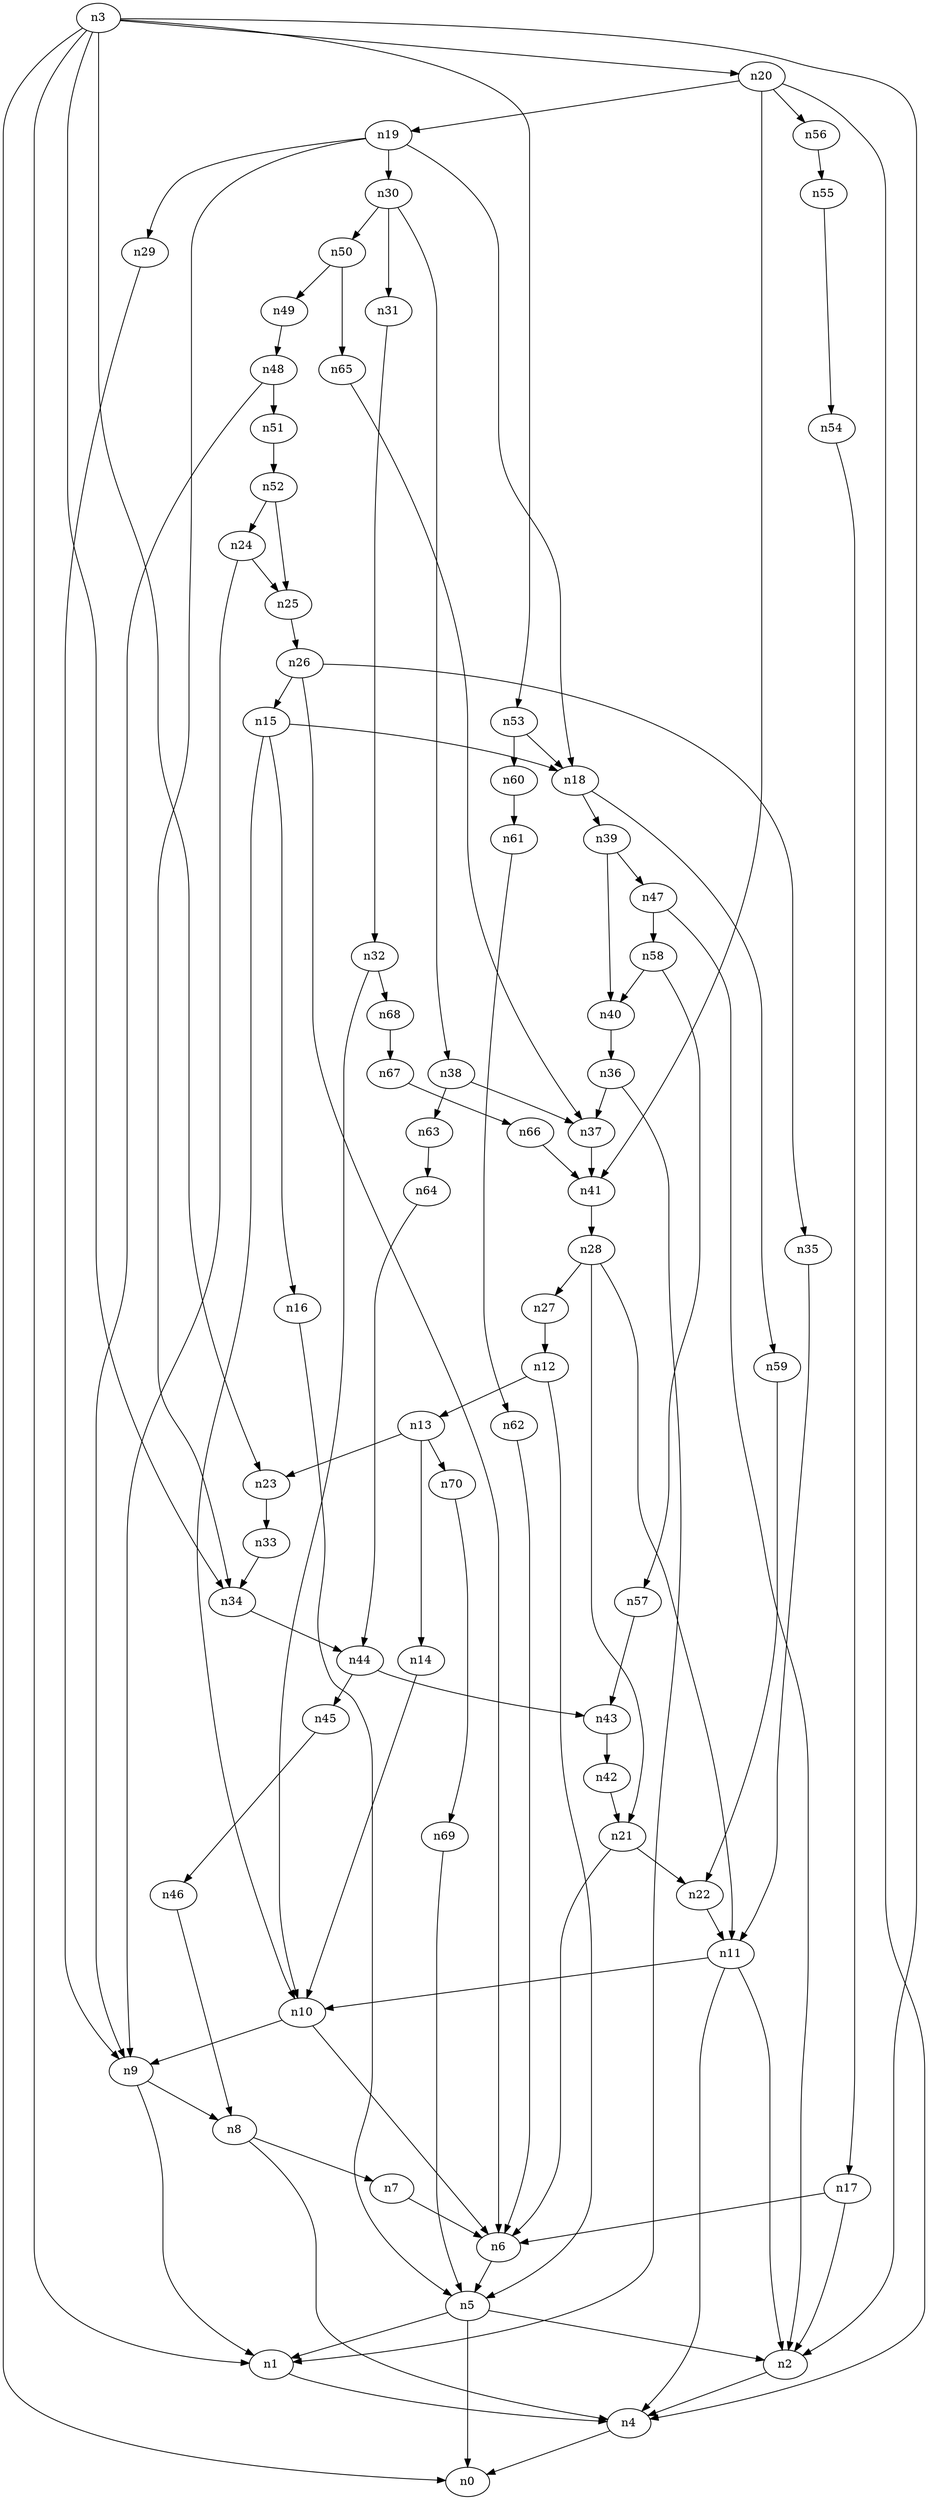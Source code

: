 digraph G {
	n1 -> n4	 [_graphml_id=e4];
	n2 -> n4	 [_graphml_id=e7];
	n3 -> n0	 [_graphml_id=e0];
	n3 -> n1	 [_graphml_id=e3];
	n3 -> n2	 [_graphml_id=e6];
	n3 -> n20	 [_graphml_id=e47];
	n3 -> n23	 [_graphml_id=e36];
	n3 -> n34	 [_graphml_id=e77];
	n3 -> n53	 [_graphml_id=e86];
	n4 -> n0	 [_graphml_id=e1];
	n5 -> n0	 [_graphml_id=e2];
	n5 -> n1	 [_graphml_id=e5];
	n5 -> n2	 [_graphml_id=e8];
	n6 -> n5	 [_graphml_id=e9];
	n7 -> n6	 [_graphml_id=e10];
	n8 -> n4	 [_graphml_id=e12];
	n8 -> n7	 [_graphml_id=e11];
	n9 -> n1	 [_graphml_id=e13];
	n9 -> n8	 [_graphml_id=e28];
	n10 -> n6	 [_graphml_id=e15];
	n10 -> n9	 [_graphml_id=e14];
	n11 -> n2	 [_graphml_id=e18];
	n11 -> n4	 [_graphml_id=e17];
	n11 -> n10	 [_graphml_id=e16];
	n12 -> n5	 [_graphml_id=e19];
	n12 -> n13	 [_graphml_id=e20];
	n13 -> n14	 [_graphml_id=e21];
	n13 -> n23	 [_graphml_id=e37];
	n13 -> n70	 [_graphml_id=e114];
	n14 -> n10	 [_graphml_id=e22];
	n15 -> n10	 [_graphml_id=e23];
	n15 -> n16	 [_graphml_id=e24];
	n15 -> n18	 [_graphml_id=e29];
	n16 -> n5	 [_graphml_id=e25];
	n17 -> n2	 [_graphml_id=e27];
	n17 -> n6	 [_graphml_id=e26];
	n18 -> n39	 [_graphml_id=e62];
	n18 -> n59	 [_graphml_id=e96];
	n19 -> n18	 [_graphml_id=e30];
	n19 -> n29	 [_graphml_id=e46];
	n19 -> n30	 [_graphml_id=e48];
	n19 -> n34	 [_graphml_id=e54];
	n20 -> n4	 [_graphml_id=e32];
	n20 -> n19	 [_graphml_id=e31];
	n20 -> n41	 [_graphml_id=e66];
	n20 -> n56	 [_graphml_id=e91];
	n21 -> n6	 [_graphml_id=e33];
	n21 -> n22	 [_graphml_id=e34];
	n22 -> n11	 [_graphml_id=e35];
	n23 -> n33	 [_graphml_id=e52];
	n24 -> n9	 [_graphml_id=e38];
	n24 -> n25	 [_graphml_id=e39];
	n25 -> n26	 [_graphml_id=e40];
	n26 -> n6	 [_graphml_id=e41];
	n26 -> n15	 [_graphml_id=e57];
	n26 -> n35	 [_graphml_id=e56];
	n27 -> n12	 [_graphml_id=e42];
	n28 -> n11	 [_graphml_id=e44];
	n28 -> n21	 [_graphml_id=e107];
	n28 -> n27	 [_graphml_id=e43];
	n29 -> n9	 [_graphml_id=e45];
	n30 -> n31	 [_graphml_id=e49];
	n30 -> n38	 [_graphml_id=e61];
	n30 -> n50	 [_graphml_id=e81];
	n31 -> n32	 [_graphml_id=e50];
	n32 -> n10	 [_graphml_id=e51];
	n32 -> n68	 [_graphml_id=e111];
	n33 -> n34	 [_graphml_id=e53];
	n34 -> n44	 [_graphml_id=e71];
	n35 -> n11	 [_graphml_id=e55];
	n36 -> n1	 [_graphml_id=e58];
	n36 -> n37	 [_graphml_id=e59];
	n37 -> n41	 [_graphml_id=e65];
	n38 -> n37	 [_graphml_id=e60];
	n38 -> n63	 [_graphml_id=e102];
	n39 -> n40	 [_graphml_id=e63];
	n39 -> n47	 [_graphml_id=e75];
	n40 -> n36	 [_graphml_id=e64];
	n41 -> n28	 [_graphml_id=e67];
	n42 -> n21	 [_graphml_id=e68];
	n43 -> n42	 [_graphml_id=e69];
	n44 -> n43	 [_graphml_id=e70];
	n44 -> n45	 [_graphml_id=e72];
	n45 -> n46	 [_graphml_id=e73];
	n46 -> n8	 [_graphml_id=e74];
	n47 -> n2	 [_graphml_id=e76];
	n47 -> n58	 [_graphml_id=e97];
	n48 -> n9	 [_graphml_id=e78];
	n48 -> n51	 [_graphml_id=e82];
	n49 -> n48	 [_graphml_id=e79];
	n50 -> n49	 [_graphml_id=e80];
	n50 -> n65	 [_graphml_id=e106];
	n51 -> n52	 [_graphml_id=e83];
	n52 -> n24	 [_graphml_id=e84];
	n52 -> n25	 [_graphml_id=e87];
	n53 -> n18	 [_graphml_id=e85];
	n53 -> n60	 [_graphml_id=e98];
	n54 -> n17	 [_graphml_id=e88];
	n55 -> n54	 [_graphml_id=e89];
	n56 -> n55	 [_graphml_id=e90];
	n57 -> n43	 [_graphml_id=e92];
	n58 -> n40	 [_graphml_id=e94];
	n58 -> n57	 [_graphml_id=e93];
	n59 -> n22	 [_graphml_id=e95];
	n60 -> n61	 [_graphml_id=e99];
	n61 -> n62	 [_graphml_id=e100];
	n62 -> n6	 [_graphml_id=e101];
	n63 -> n64	 [_graphml_id=e103];
	n64 -> n44	 [_graphml_id=e104];
	n65 -> n37	 [_graphml_id=e105];
	n66 -> n41	 [_graphml_id=e108];
	n67 -> n66	 [_graphml_id=e109];
	n68 -> n67	 [_graphml_id=e110];
	n69 -> n5	 [_graphml_id=e112];
	n70 -> n69	 [_graphml_id=e113];
}
